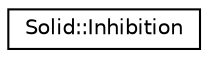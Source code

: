 digraph "Graphical Class Hierarchy"
{
  edge [fontname="Helvetica",fontsize="10",labelfontname="Helvetica",labelfontsize="10"];
  node [fontname="Helvetica",fontsize="10",shape=record];
  rankdir="LR";
  Node0 [label="Solid::Inhibition",height=0.2,width=0.4,color="black", fillcolor="white", style="filled",URL="$classSolid_1_1Inhibition.html",tooltip="Holds an inhibition. "];
}
